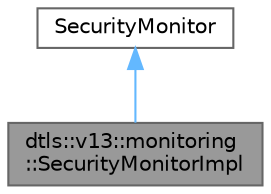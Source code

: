 digraph "dtls::v13::monitoring::SecurityMonitorImpl"
{
 // LATEX_PDF_SIZE
  bgcolor="transparent";
  edge [fontname=Helvetica,fontsize=10,labelfontname=Helvetica,labelfontsize=10];
  node [fontname=Helvetica,fontsize=10,shape=box,height=0.2,width=0.4];
  Node1 [id="Node000001",label="dtls::v13::monitoring\l::SecurityMonitorImpl",height=0.2,width=0.4,color="gray40", fillcolor="grey60", style="filled", fontcolor="black",tooltip="Security monitor implementation."];
  Node2 -> Node1 [id="edge1_Node000001_Node000002",dir="back",color="steelblue1",style="solid",tooltip=" "];
  Node2 [id="Node000002",label="SecurityMonitor",height=0.2,width=0.4,color="gray40", fillcolor="white", style="filled",tooltip=" "];
}

